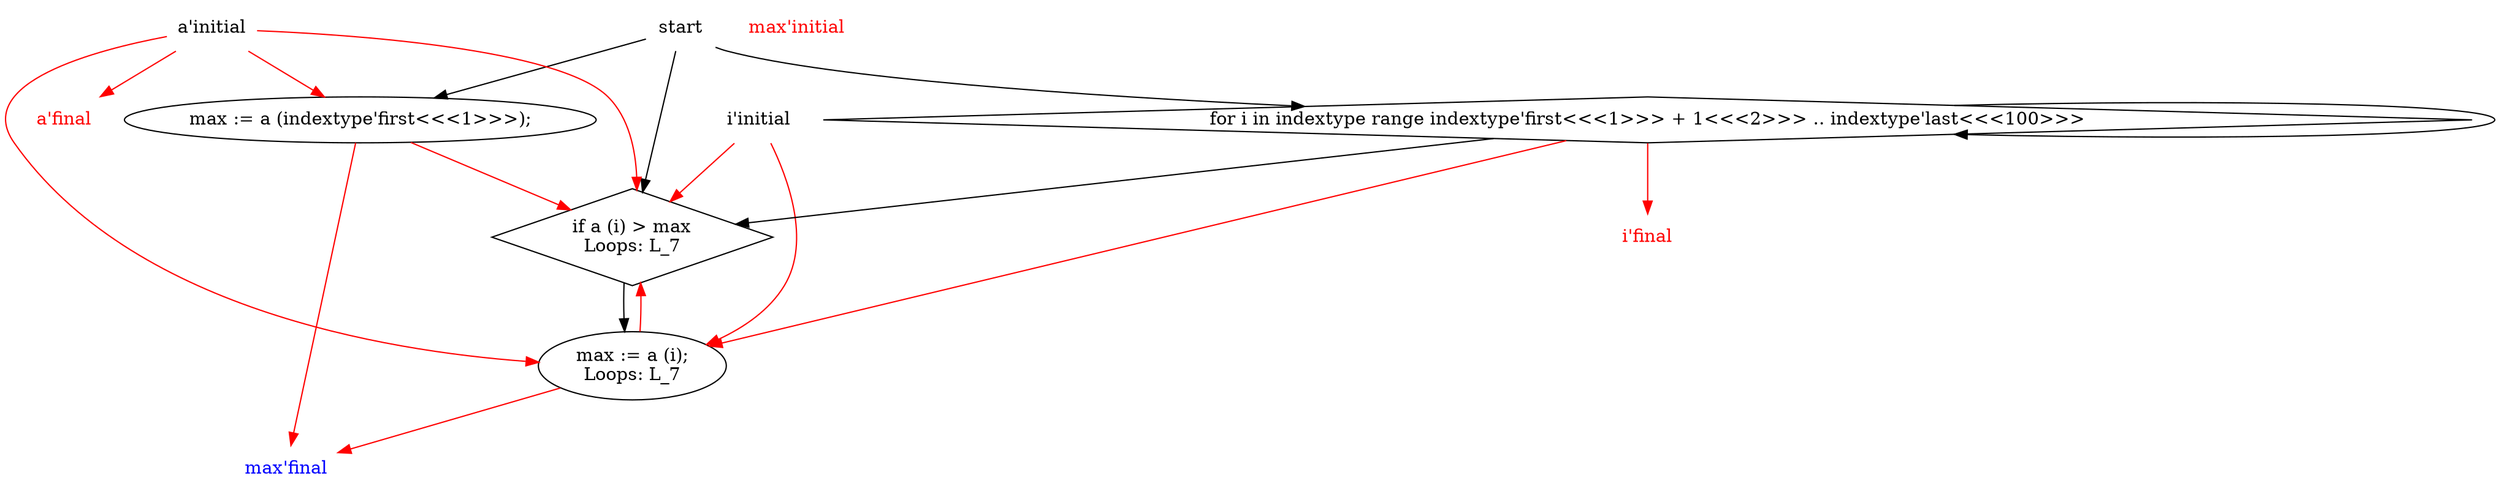 // maxelement_p3b2_pdg
digraph G {
   graph [splines=True];
    1 [label="start",shape="plaintext"];
    3 [label="a'initial",shape="plaintext"];
    4 [label="a'final",shape="plaintext",fontcolor="red"];
    5 [label="max'initial",shape="plaintext",fontcolor="red"];
    6 [label="max'final",shape="plaintext",fontcolor="blue"];
    9 [label="max := a (indextype'first<<<1>>>);"];
    10 [label="if a (i) > max\nLoops:&nbsp;L_7",shape="diamond"];
    11 [label="max := a (i);\nLoops:&nbsp;L_7"];
    12 [label="i'initial",shape="plaintext"];
    13 [label="i'final",shape="plaintext",fontcolor="red"];
    14 [label="for i in indextype range indextype'first<<<1>>> + 1<<<2>>> .. indextype'last<<<100>>>",shape="diamond"];

    1 ->  9 [arrowType="normal"];
    1 ->  10 [arrowType="normal"];
    1 ->  14 [arrowType="normal"];
    3 ->  4 [arrowType="normal",color="red"];
    3 ->  9 [arrowType="normal",color="red"];
    3 ->  10 [arrowType="normal",color="red"];
    3 ->  11 [arrowType="normal",color="red"];
    9 ->  6 [arrowType="normal",color="red"];
    9 ->  10 [arrowType="normal",color="red"];
    10 ->  11 [arrowType="normal"];
    11 ->  6 [arrowType="normal",color="red"];
    11 ->  10 [arrowType="normal",color="red"];
    12 ->  10 [arrowType="normal",color="red"];
    12 ->  11 [arrowType="normal",color="red"];
    14 ->  10 [arrowType="normal"];
    14 ->  11 [arrowType="normal",color="red"];
    14 ->  13 [arrowType="normal",color="red"];
    14 ->  14 [arrowType="normal"];
}
